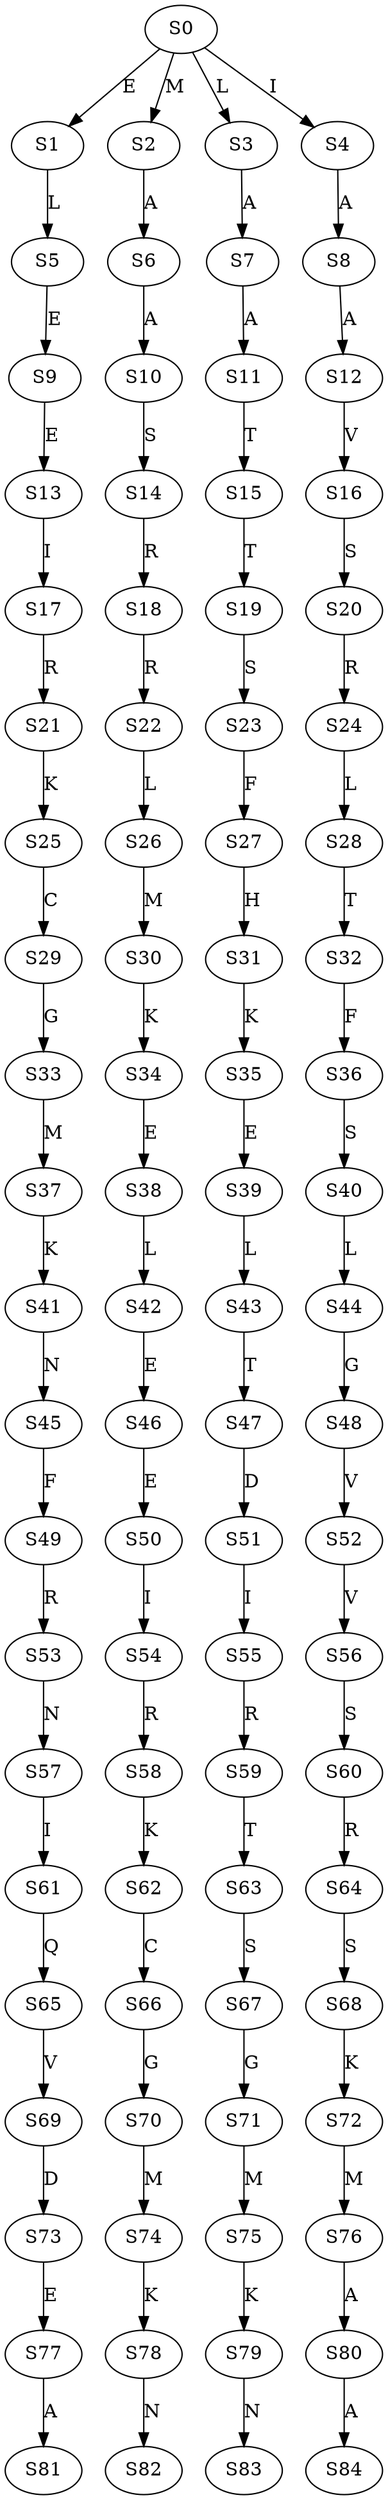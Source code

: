 strict digraph  {
	S0 -> S1 [ label = E ];
	S0 -> S2 [ label = M ];
	S0 -> S3 [ label = L ];
	S0 -> S4 [ label = I ];
	S1 -> S5 [ label = L ];
	S2 -> S6 [ label = A ];
	S3 -> S7 [ label = A ];
	S4 -> S8 [ label = A ];
	S5 -> S9 [ label = E ];
	S6 -> S10 [ label = A ];
	S7 -> S11 [ label = A ];
	S8 -> S12 [ label = A ];
	S9 -> S13 [ label = E ];
	S10 -> S14 [ label = S ];
	S11 -> S15 [ label = T ];
	S12 -> S16 [ label = V ];
	S13 -> S17 [ label = I ];
	S14 -> S18 [ label = R ];
	S15 -> S19 [ label = T ];
	S16 -> S20 [ label = S ];
	S17 -> S21 [ label = R ];
	S18 -> S22 [ label = R ];
	S19 -> S23 [ label = S ];
	S20 -> S24 [ label = R ];
	S21 -> S25 [ label = K ];
	S22 -> S26 [ label = L ];
	S23 -> S27 [ label = F ];
	S24 -> S28 [ label = L ];
	S25 -> S29 [ label = C ];
	S26 -> S30 [ label = M ];
	S27 -> S31 [ label = H ];
	S28 -> S32 [ label = T ];
	S29 -> S33 [ label = G ];
	S30 -> S34 [ label = K ];
	S31 -> S35 [ label = K ];
	S32 -> S36 [ label = F ];
	S33 -> S37 [ label = M ];
	S34 -> S38 [ label = E ];
	S35 -> S39 [ label = E ];
	S36 -> S40 [ label = S ];
	S37 -> S41 [ label = K ];
	S38 -> S42 [ label = L ];
	S39 -> S43 [ label = L ];
	S40 -> S44 [ label = L ];
	S41 -> S45 [ label = N ];
	S42 -> S46 [ label = E ];
	S43 -> S47 [ label = T ];
	S44 -> S48 [ label = G ];
	S45 -> S49 [ label = F ];
	S46 -> S50 [ label = E ];
	S47 -> S51 [ label = D ];
	S48 -> S52 [ label = V ];
	S49 -> S53 [ label = R ];
	S50 -> S54 [ label = I ];
	S51 -> S55 [ label = I ];
	S52 -> S56 [ label = V ];
	S53 -> S57 [ label = N ];
	S54 -> S58 [ label = R ];
	S55 -> S59 [ label = R ];
	S56 -> S60 [ label = S ];
	S57 -> S61 [ label = I ];
	S58 -> S62 [ label = K ];
	S59 -> S63 [ label = T ];
	S60 -> S64 [ label = R ];
	S61 -> S65 [ label = Q ];
	S62 -> S66 [ label = C ];
	S63 -> S67 [ label = S ];
	S64 -> S68 [ label = S ];
	S65 -> S69 [ label = V ];
	S66 -> S70 [ label = G ];
	S67 -> S71 [ label = G ];
	S68 -> S72 [ label = K ];
	S69 -> S73 [ label = D ];
	S70 -> S74 [ label = M ];
	S71 -> S75 [ label = M ];
	S72 -> S76 [ label = M ];
	S73 -> S77 [ label = E ];
	S74 -> S78 [ label = K ];
	S75 -> S79 [ label = K ];
	S76 -> S80 [ label = A ];
	S77 -> S81 [ label = A ];
	S78 -> S82 [ label = N ];
	S79 -> S83 [ label = N ];
	S80 -> S84 [ label = A ];
}
